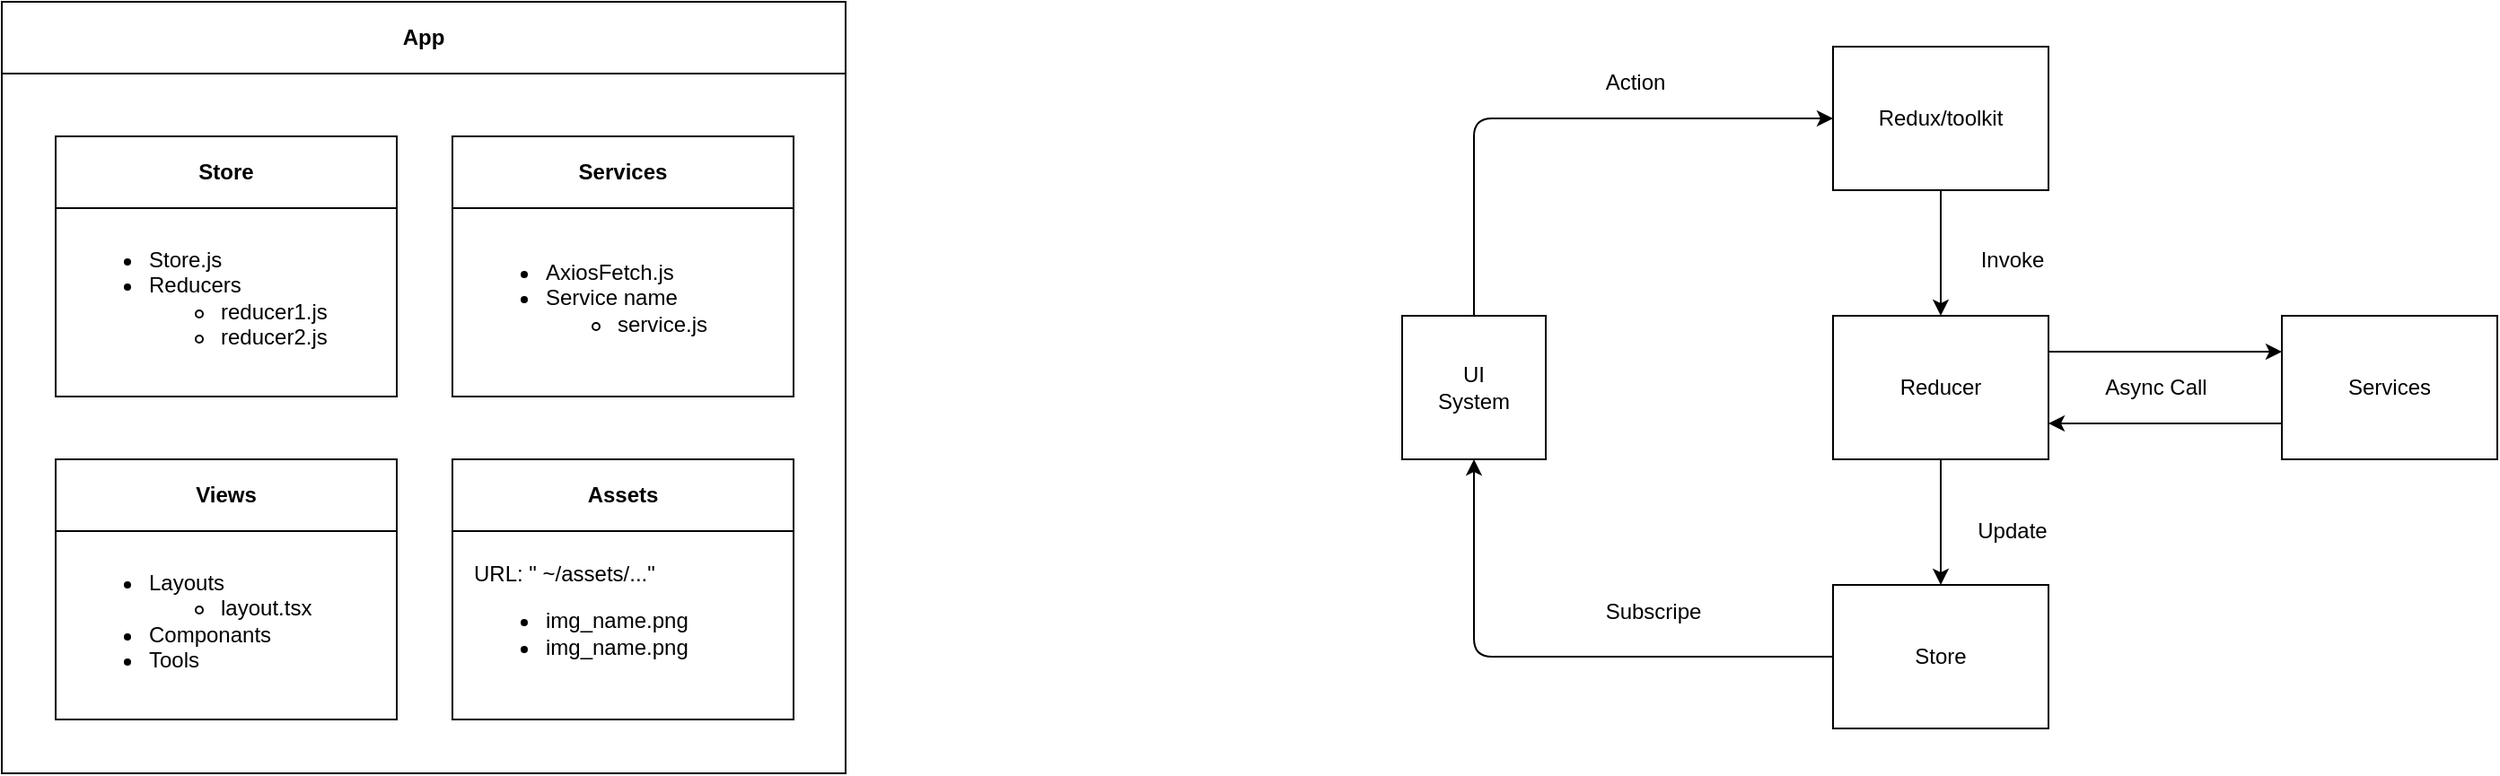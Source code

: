 <mxfile>
    <diagram id="GR2JrHCtmXe7UdemqBwp" name="Page-1">
        <mxGraphModel dx="1623" dy="563" grid="1" gridSize="10" guides="1" tooltips="1" connect="1" arrows="1" fold="1" page="1" pageScale="1" pageWidth="850" pageHeight="1100" math="0" shadow="0">
            <root>
                <mxCell id="0"/>
                <mxCell id="1" parent="0"/>
                <mxCell id="2" value="UI&lt;br&gt;System" style="whiteSpace=wrap;html=1;aspect=fixed;" parent="1" vertex="1">
                    <mxGeometry x="120" y="510" width="80" height="80" as="geometry"/>
                </mxCell>
                <mxCell id="11" style="edgeStyle=none;html=1;exitX=0.5;exitY=1;exitDx=0;exitDy=0;entryX=0.5;entryY=0;entryDx=0;entryDy=0;" parent="1" source="3" target="10" edge="1">
                    <mxGeometry relative="1" as="geometry"/>
                </mxCell>
                <mxCell id="3" value="Redux/toolkit" style="rounded=0;whiteSpace=wrap;html=1;fontStyle=0" parent="1" vertex="1">
                    <mxGeometry x="360" y="360" width="120" height="80" as="geometry"/>
                </mxCell>
                <mxCell id="16" style="edgeStyle=none;html=1;exitX=0;exitY=0.75;exitDx=0;exitDy=0;entryX=1;entryY=0.75;entryDx=0;entryDy=0;" parent="1" source="4" target="10" edge="1">
                    <mxGeometry relative="1" as="geometry"/>
                </mxCell>
                <mxCell id="4" value="Services" style="rounded=0;whiteSpace=wrap;html=1;fontStyle=0" parent="1" vertex="1">
                    <mxGeometry x="610" y="510" width="120" height="80" as="geometry"/>
                </mxCell>
                <mxCell id="13" style="edgeStyle=none;html=1;exitX=0;exitY=0.5;exitDx=0;exitDy=0;entryX=0.5;entryY=1;entryDx=0;entryDy=0;" parent="1" source="5" target="2" edge="1">
                    <mxGeometry relative="1" as="geometry">
                        <Array as="points">
                            <mxPoint x="160" y="700"/>
                        </Array>
                    </mxGeometry>
                </mxCell>
                <mxCell id="5" value="Store" style="rounded=0;whiteSpace=wrap;html=1;fontStyle=0" parent="1" vertex="1">
                    <mxGeometry x="360" y="660" width="120" height="80" as="geometry"/>
                </mxCell>
                <mxCell id="6" value="" style="endArrow=classic;html=1;exitX=0.5;exitY=0;exitDx=0;exitDy=0;entryX=0;entryY=0.5;entryDx=0;entryDy=0;" parent="1" source="2" target="3" edge="1">
                    <mxGeometry width="50" height="50" relative="1" as="geometry">
                        <mxPoint x="390" y="540" as="sourcePoint"/>
                        <mxPoint x="440" y="490" as="targetPoint"/>
                        <Array as="points">
                            <mxPoint x="160" y="400"/>
                        </Array>
                    </mxGeometry>
                </mxCell>
                <mxCell id="12" style="edgeStyle=none;html=1;exitX=0.5;exitY=1;exitDx=0;exitDy=0;entryX=0.5;entryY=0;entryDx=0;entryDy=0;" parent="1" source="10" target="5" edge="1">
                    <mxGeometry relative="1" as="geometry"/>
                </mxCell>
                <mxCell id="15" style="edgeStyle=none;html=1;exitX=1;exitY=0.25;exitDx=0;exitDy=0;entryX=0;entryY=0.25;entryDx=0;entryDy=0;" parent="1" source="10" target="4" edge="1">
                    <mxGeometry relative="1" as="geometry"/>
                </mxCell>
                <mxCell id="10" value="Reducer" style="rounded=0;whiteSpace=wrap;html=1;fontStyle=0" parent="1" vertex="1">
                    <mxGeometry x="360" y="510" width="120" height="80" as="geometry"/>
                </mxCell>
                <mxCell id="17" value="App" style="swimlane;whiteSpace=wrap;html=1;startSize=40;" parent="1" vertex="1">
                    <mxGeometry x="-660" y="335" width="470" height="430" as="geometry">
                        <mxRectangle x="-660" y="95" width="60" height="40" as="alternateBounds"/>
                    </mxGeometry>
                </mxCell>
                <mxCell id="19" value="Store" style="swimlane;whiteSpace=wrap;html=1;startSize=40;direction=east;" parent="17" vertex="1">
                    <mxGeometry x="30" y="75" width="190" height="145" as="geometry">
                        <mxRectangle x="29" y="65" width="80" height="40" as="alternateBounds"/>
                    </mxGeometry>
                </mxCell>
                <mxCell id="25" value="&lt;ul&gt;&lt;li&gt;Store.js&lt;/li&gt;&lt;li&gt;Reducers&lt;/li&gt;&lt;ul&gt;&lt;li&gt;reducer1.js&lt;/li&gt;&lt;li&gt;reducer2.js&lt;/li&gt;&lt;/ul&gt;&lt;/ul&gt;" style="text;html=1;strokeColor=none;fillColor=none;align=left;verticalAlign=middle;whiteSpace=wrap;rounded=0;" parent="19" vertex="1">
                    <mxGeometry x="10" y="50" width="170" height="80" as="geometry"/>
                </mxCell>
                <mxCell id="21" value="Services" style="swimlane;whiteSpace=wrap;html=1;startSize=40;" parent="17" vertex="1">
                    <mxGeometry x="251" y="75" width="190" height="145" as="geometry">
                        <mxRectangle x="250" y="65" width="90" height="40" as="alternateBounds"/>
                    </mxGeometry>
                </mxCell>
                <mxCell id="26" value="&lt;ul&gt;&lt;li&gt;AxiosFetch.js&lt;/li&gt;&lt;li&gt;Service name&lt;/li&gt;&lt;ul&gt;&lt;li&gt;service.js&lt;br&gt;&lt;/li&gt;&lt;/ul&gt;&lt;/ul&gt;" style="text;html=1;strokeColor=none;fillColor=none;align=left;verticalAlign=middle;whiteSpace=wrap;rounded=0;" parent="21" vertex="1">
                    <mxGeometry x="10" y="50" width="170" height="80" as="geometry"/>
                </mxCell>
                <mxCell id="22" value="Views" style="swimlane;whiteSpace=wrap;html=1;startSize=40;" parent="17" vertex="1">
                    <mxGeometry x="30" y="255" width="190" height="145" as="geometry">
                        <mxRectangle x="29" y="245" width="70" height="40" as="alternateBounds"/>
                    </mxGeometry>
                </mxCell>
                <mxCell id="28" value="&lt;ul&gt;&lt;li&gt;Layouts&lt;/li&gt;&lt;ul&gt;&lt;li&gt;layout.tsx&lt;/li&gt;&lt;/ul&gt;&lt;li&gt;Componants&lt;/li&gt;&lt;li&gt;Tools&lt;/li&gt;&lt;/ul&gt;" style="text;html=1;strokeColor=none;fillColor=none;align=left;verticalAlign=middle;whiteSpace=wrap;rounded=0;" parent="22" vertex="1">
                    <mxGeometry x="10" y="50" width="170" height="80" as="geometry"/>
                </mxCell>
                <mxCell id="23" value="Assets" style="swimlane;whiteSpace=wrap;html=1;startSize=40;" parent="17" vertex="1">
                    <mxGeometry x="251" y="255" width="190" height="145" as="geometry"/>
                </mxCell>
                <mxCell id="29" value="&lt;div&gt;URL: &quot; ~/assets/...&quot;&lt;/div&gt;&lt;ul&gt;&lt;li&gt;img_name.png&lt;/li&gt;&lt;li&gt;img_name.png&lt;/li&gt;&lt;/ul&gt;" style="text;html=1;strokeColor=none;fillColor=none;align=left;verticalAlign=middle;whiteSpace=wrap;rounded=0;" parent="23" vertex="1">
                    <mxGeometry x="10" y="50" width="170" height="80" as="geometry"/>
                </mxCell>
                <mxCell id="31" value="Action" style="text;html=1;strokeColor=none;fillColor=none;align=center;verticalAlign=middle;whiteSpace=wrap;rounded=0;" parent="1" vertex="1">
                    <mxGeometry x="220" y="365" width="60" height="30" as="geometry"/>
                </mxCell>
                <mxCell id="33" value="Subscripe" style="text;html=1;strokeColor=none;fillColor=none;align=center;verticalAlign=middle;whiteSpace=wrap;rounded=0;" parent="1" vertex="1">
                    <mxGeometry x="230" y="660" width="60" height="30" as="geometry"/>
                </mxCell>
                <mxCell id="34" value="Invoke" style="text;html=1;strokeColor=none;fillColor=none;align=center;verticalAlign=middle;whiteSpace=wrap;rounded=0;" parent="1" vertex="1">
                    <mxGeometry x="430" y="464" width="60" height="30" as="geometry"/>
                </mxCell>
                <mxCell id="35" value="Update" style="text;html=1;strokeColor=none;fillColor=none;align=center;verticalAlign=middle;whiteSpace=wrap;rounded=0;" parent="1" vertex="1">
                    <mxGeometry x="430" y="615" width="60" height="30" as="geometry"/>
                </mxCell>
                <mxCell id="36" value="Async Call" style="text;html=1;strokeColor=none;fillColor=none;align=center;verticalAlign=middle;whiteSpace=wrap;rounded=0;" parent="1" vertex="1">
                    <mxGeometry x="510" y="535" width="60" height="30" as="geometry"/>
                </mxCell>
            </root>
        </mxGraphModel>
    </diagram>
</mxfile>